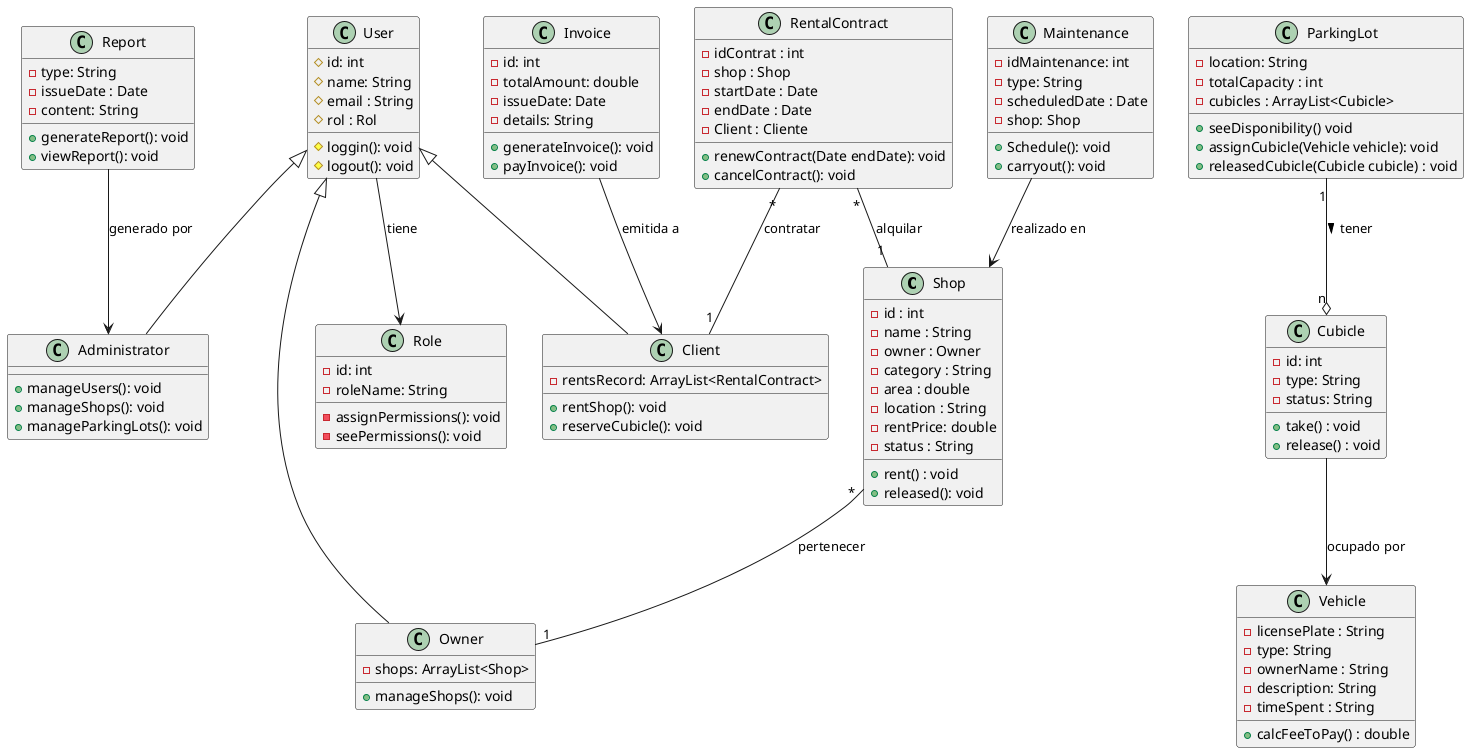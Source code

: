 @startuml

'Local
class Shop {
    - id : int
    - name : String 
    - owner : Owner
    - category : String 
    - area : double
    - location : String
    - rentPrice: double
    - status : String
    + rent() : void 
    + released(): void
}

' Contrato Alquiler
class RentalContract {
    - idContrat : int
    - shop : Shop
    - startDate : Date
    - endDate : Date
    - Client : Cliente
    + renewContract(Date endDate): void
    + cancelContract(): void
}

'Parqueadero
class ParkingLot {
    - location: String
    - totalCapacity : int
    - cubicles : ArrayList<Cubicle>
    + seeDisponibility() void
    + assignCubicle(Vehicle vehicle): void
    + releasedCubicle(Cubicle cubicle) : void
}

' Cubiculo
class Cubicle {
    - id: int
    - type: String
    - status: String
    + take() : void
    + release() : void
}

' Vehiculo
class Vehicle {
    - licensePlate : String
    - type: String
    - ownerName : String
    - description: String
    - timeSpent : String
    + calcFeeToPay() : double
}

' Usuario
class User {
    # id: int
    # name: String
    # email : String
    # rol : Rol
    # loggin(): void
    # logout(): void
}

' Propietario
class Owner {
    - shops: ArrayList<Shop>
    + manageShops(): void
}

' Cliente
class Client {
    - rentsRecord: ArrayList<RentalContract>
    + rentShop(): void
    + reserveCubicle(): void
}

' Admin
class Administrator {
    + manageUsers(): void
    + manageShops(): void
    + manageParkingLots(): void
}

' Rol
class Role {
    - id: int
    - roleName: String
    - assignPermissions(): void
    - seePermissions(): void
}

' Factura
class Invoice {
    - id: int
    - totalAmount: double 
    - issueDate: Date
    - details: String
    + generateInvoice(): void
    + payInvoice(): void
}

' Reporte
class Report {
    - type: String
    - issueDate : Date
    - content: String
    + generateReport(): void
    + viewReport(): void
}

' Mantenimiento
class Maintenance {
    - idMaintenance: int
    - type: String
    - scheduledDate : Date
    - shop: Shop
    + Schedule(): void
    + carryout(): void
}


' Relaciones 

' Herencia
User <|-- Owner 
User <|-- Administrator 
User <|-- Client

' Asociacion
Shop "*" -- "1" Owner : pertenecer
RentalContract "*" -- "1" Shop : alquilar
RentalContract "*" -- "1" Client : contratar
ParkingLot "1" --o "n" Cubicle: tener >
' Relación entre Cubicle y Vehicle
Cubicle --> Vehicle : "ocupado por"

' Relación entre Usuario y Rol
User --> Role : "tiene"
' Relación entre Invoice y Client
Invoice --> Client : "emitida a"

' Relación entre Reporte y Administrator
Report --> Administrator : "generado por"

' Relación entre Mantenimiento y Shop
Maintenance --> Shop : "realizado en"


@enduml
